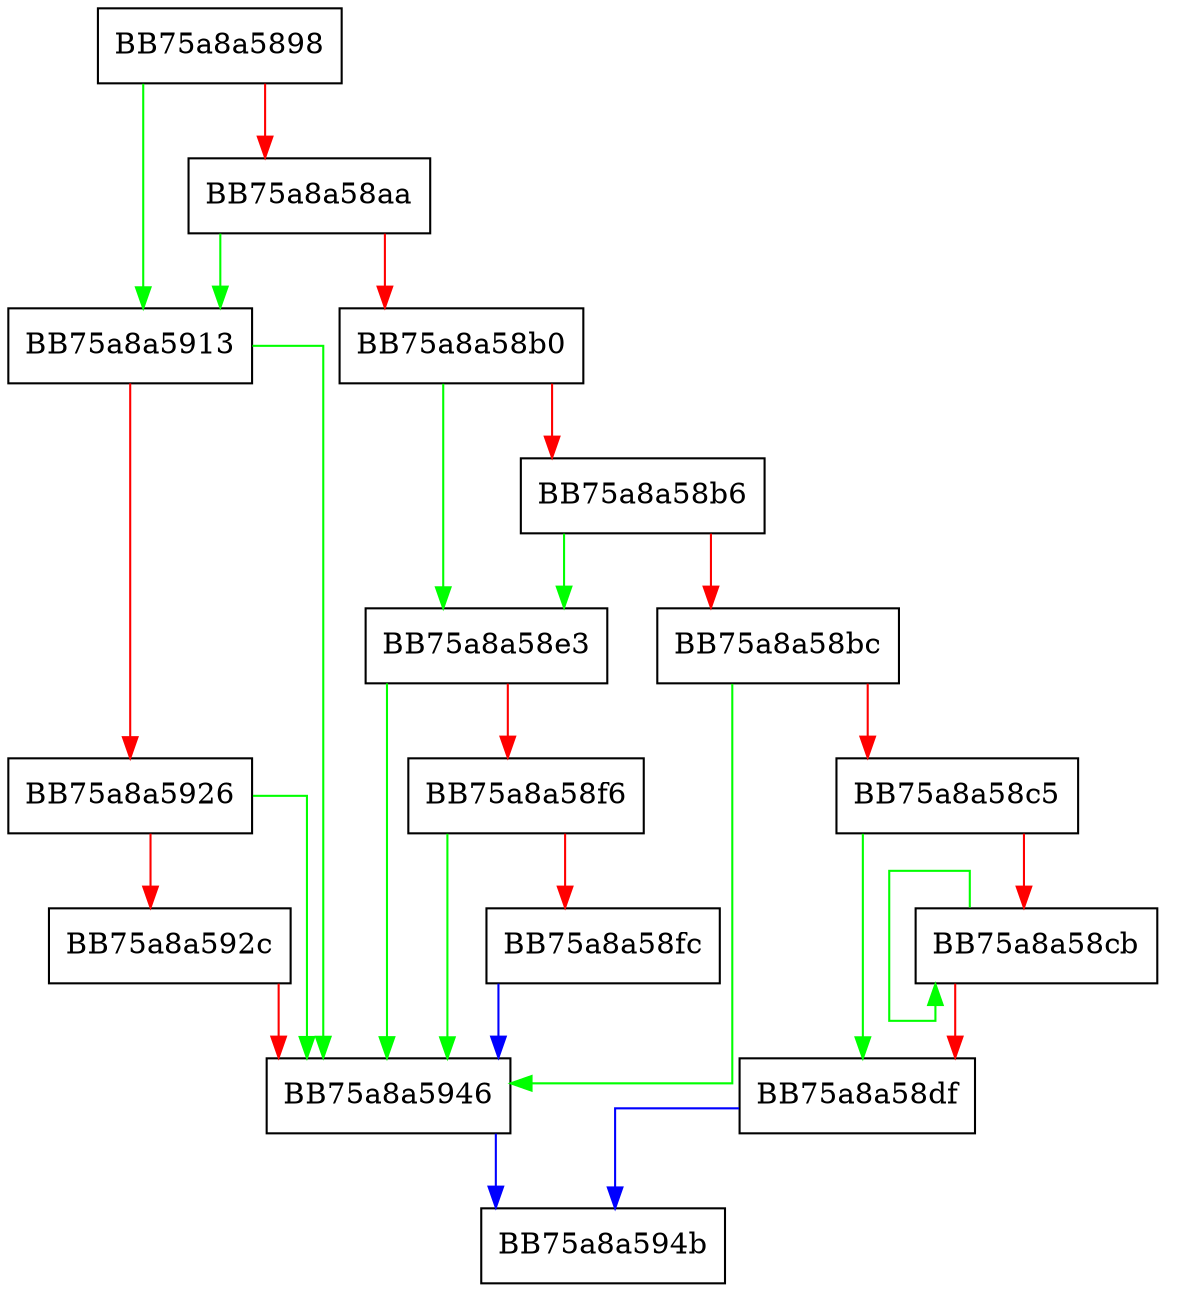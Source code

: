 digraph kernel_obfuscate_data {
  node [shape="box"];
  graph [splines=ortho];
  BB75a8a5898 -> BB75a8a5913 [color="green"];
  BB75a8a5898 -> BB75a8a58aa [color="red"];
  BB75a8a58aa -> BB75a8a5913 [color="green"];
  BB75a8a58aa -> BB75a8a58b0 [color="red"];
  BB75a8a58b0 -> BB75a8a58e3 [color="green"];
  BB75a8a58b0 -> BB75a8a58b6 [color="red"];
  BB75a8a58b6 -> BB75a8a58e3 [color="green"];
  BB75a8a58b6 -> BB75a8a58bc [color="red"];
  BB75a8a58bc -> BB75a8a5946 [color="green"];
  BB75a8a58bc -> BB75a8a58c5 [color="red"];
  BB75a8a58c5 -> BB75a8a58df [color="green"];
  BB75a8a58c5 -> BB75a8a58cb [color="red"];
  BB75a8a58cb -> BB75a8a58cb [color="green"];
  BB75a8a58cb -> BB75a8a58df [color="red"];
  BB75a8a58df -> BB75a8a594b [color="blue"];
  BB75a8a58e3 -> BB75a8a5946 [color="green"];
  BB75a8a58e3 -> BB75a8a58f6 [color="red"];
  BB75a8a58f6 -> BB75a8a5946 [color="green"];
  BB75a8a58f6 -> BB75a8a58fc [color="red"];
  BB75a8a58fc -> BB75a8a5946 [color="blue"];
  BB75a8a5913 -> BB75a8a5946 [color="green"];
  BB75a8a5913 -> BB75a8a5926 [color="red"];
  BB75a8a5926 -> BB75a8a5946 [color="green"];
  BB75a8a5926 -> BB75a8a592c [color="red"];
  BB75a8a592c -> BB75a8a5946 [color="red"];
  BB75a8a5946 -> BB75a8a594b [color="blue"];
}
